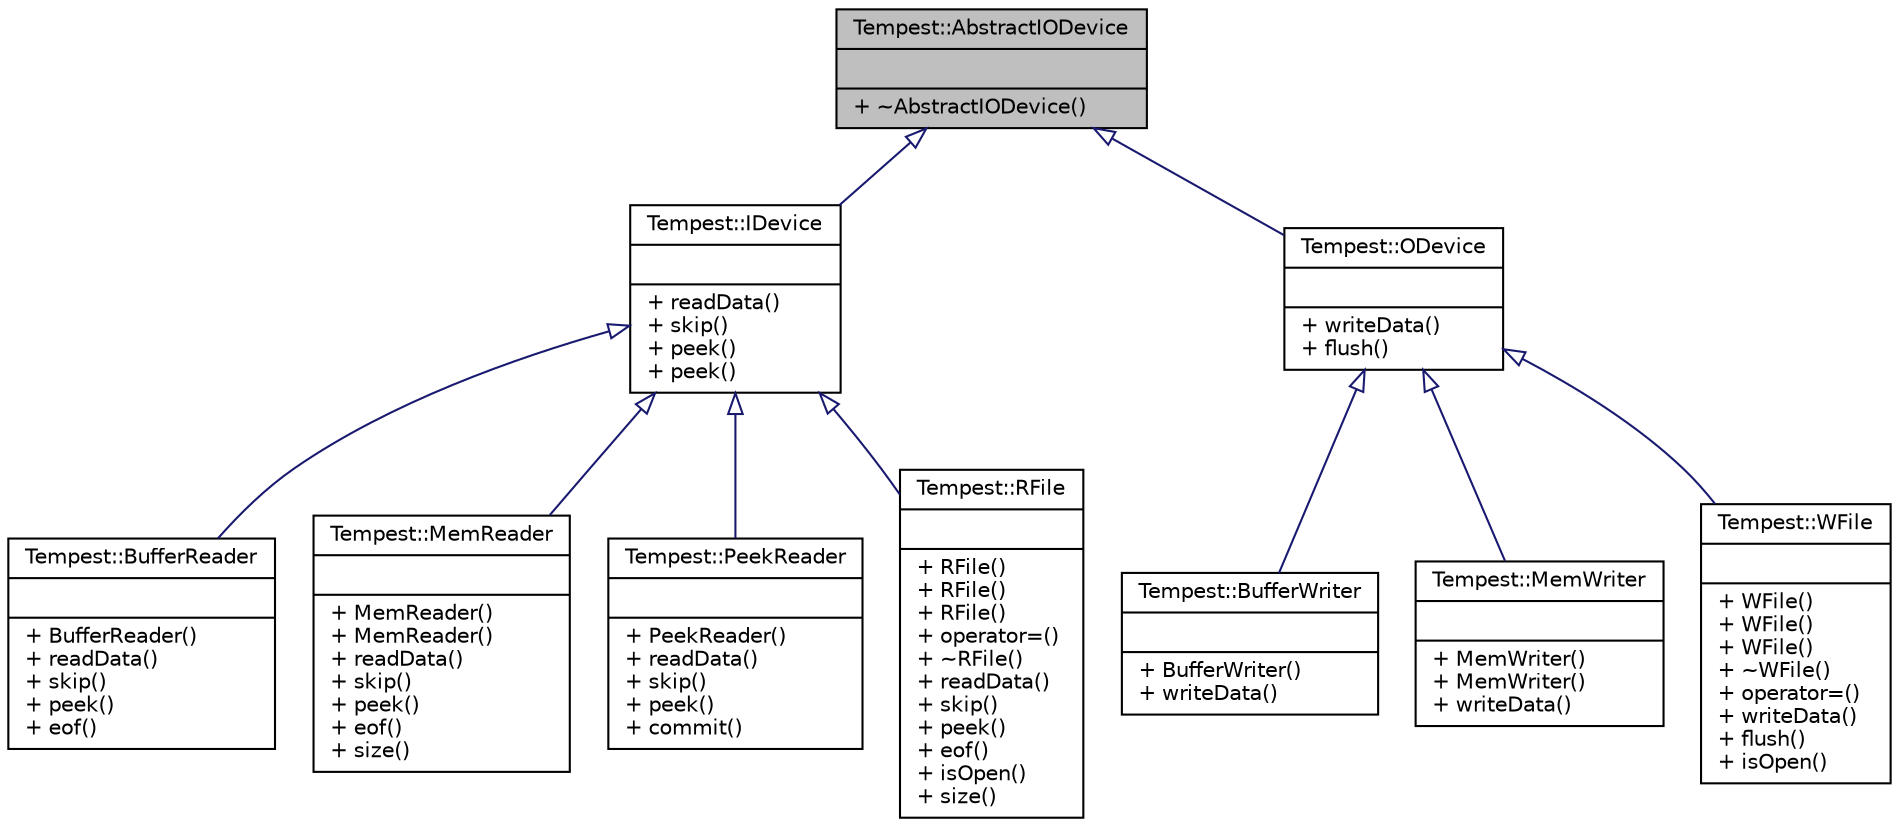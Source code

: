 digraph "Tempest::AbstractIODevice"
{
  edge [fontname="Helvetica",fontsize="10",labelfontname="Helvetica",labelfontsize="10"];
  node [fontname="Helvetica",fontsize="10",shape=record];
  Node0 [label="{Tempest::AbstractIODevice\n||+ ~AbstractIODevice()\l}",height=0.2,width=0.4,color="black", fillcolor="grey75", style="filled", fontcolor="black"];
  Node0 -> Node1 [dir="back",color="midnightblue",fontsize="10",style="solid",arrowtail="onormal",fontname="Helvetica"];
  Node1 [label="{Tempest::IDevice\n||+ readData()\l+ skip()\l+ peek()\l+ peek()\l}",height=0.2,width=0.4,color="black", fillcolor="white", style="filled",URL="$class_tempest_1_1_i_device.html"];
  Node1 -> Node2 [dir="back",color="midnightblue",fontsize="10",style="solid",arrowtail="onormal",fontname="Helvetica"];
  Node2 [label="{Tempest::BufferReader\n||+ BufferReader()\l+ readData()\l+ skip()\l+ peek()\l+ eof()\l}",height=0.2,width=0.4,color="black", fillcolor="white", style="filled",URL="$class_tempest_1_1_buffer_reader.html"];
  Node1 -> Node3 [dir="back",color="midnightblue",fontsize="10",style="solid",arrowtail="onormal",fontname="Helvetica"];
  Node3 [label="{Tempest::MemReader\n||+ MemReader()\l+ MemReader()\l+ readData()\l+ skip()\l+ peek()\l+ eof()\l+ size()\l}",height=0.2,width=0.4,color="black", fillcolor="white", style="filled",URL="$class_tempest_1_1_mem_reader.html"];
  Node1 -> Node4 [dir="back",color="midnightblue",fontsize="10",style="solid",arrowtail="onormal",fontname="Helvetica"];
  Node4 [label="{Tempest::PeekReader\n||+ PeekReader()\l+ readData()\l+ skip()\l+ peek()\l+ commit()\l}",height=0.2,width=0.4,color="black", fillcolor="white", style="filled",URL="$class_tempest_1_1_peek_reader.html"];
  Node1 -> Node5 [dir="back",color="midnightblue",fontsize="10",style="solid",arrowtail="onormal",fontname="Helvetica"];
  Node5 [label="{Tempest::RFile\n||+ RFile()\l+ RFile()\l+ RFile()\l+ operator=()\l+ ~RFile()\l+ readData()\l+ skip()\l+ peek()\l+ eof()\l+ isOpen()\l+ size()\l}",height=0.2,width=0.4,color="black", fillcolor="white", style="filled",URL="$class_tempest_1_1_r_file.html"];
  Node0 -> Node6 [dir="back",color="midnightblue",fontsize="10",style="solid",arrowtail="onormal",fontname="Helvetica"];
  Node6 [label="{Tempest::ODevice\n||+ writeData()\l+ flush()\l}",height=0.2,width=0.4,color="black", fillcolor="white", style="filled",URL="$class_tempest_1_1_o_device.html"];
  Node6 -> Node7 [dir="back",color="midnightblue",fontsize="10",style="solid",arrowtail="onormal",fontname="Helvetica"];
  Node7 [label="{Tempest::BufferWriter\n||+ BufferWriter()\l+ writeData()\l}",height=0.2,width=0.4,color="black", fillcolor="white", style="filled",URL="$class_tempest_1_1_buffer_writer.html"];
  Node6 -> Node8 [dir="back",color="midnightblue",fontsize="10",style="solid",arrowtail="onormal",fontname="Helvetica"];
  Node8 [label="{Tempest::MemWriter\n||+ MemWriter()\l+ MemWriter()\l+ writeData()\l}",height=0.2,width=0.4,color="black", fillcolor="white", style="filled",URL="$class_tempest_1_1_mem_writer.html"];
  Node6 -> Node9 [dir="back",color="midnightblue",fontsize="10",style="solid",arrowtail="onormal",fontname="Helvetica"];
  Node9 [label="{Tempest::WFile\n||+ WFile()\l+ WFile()\l+ WFile()\l+ ~WFile()\l+ operator=()\l+ writeData()\l+ flush()\l+ isOpen()\l}",height=0.2,width=0.4,color="black", fillcolor="white", style="filled",URL="$class_tempest_1_1_w_file.html"];
}
